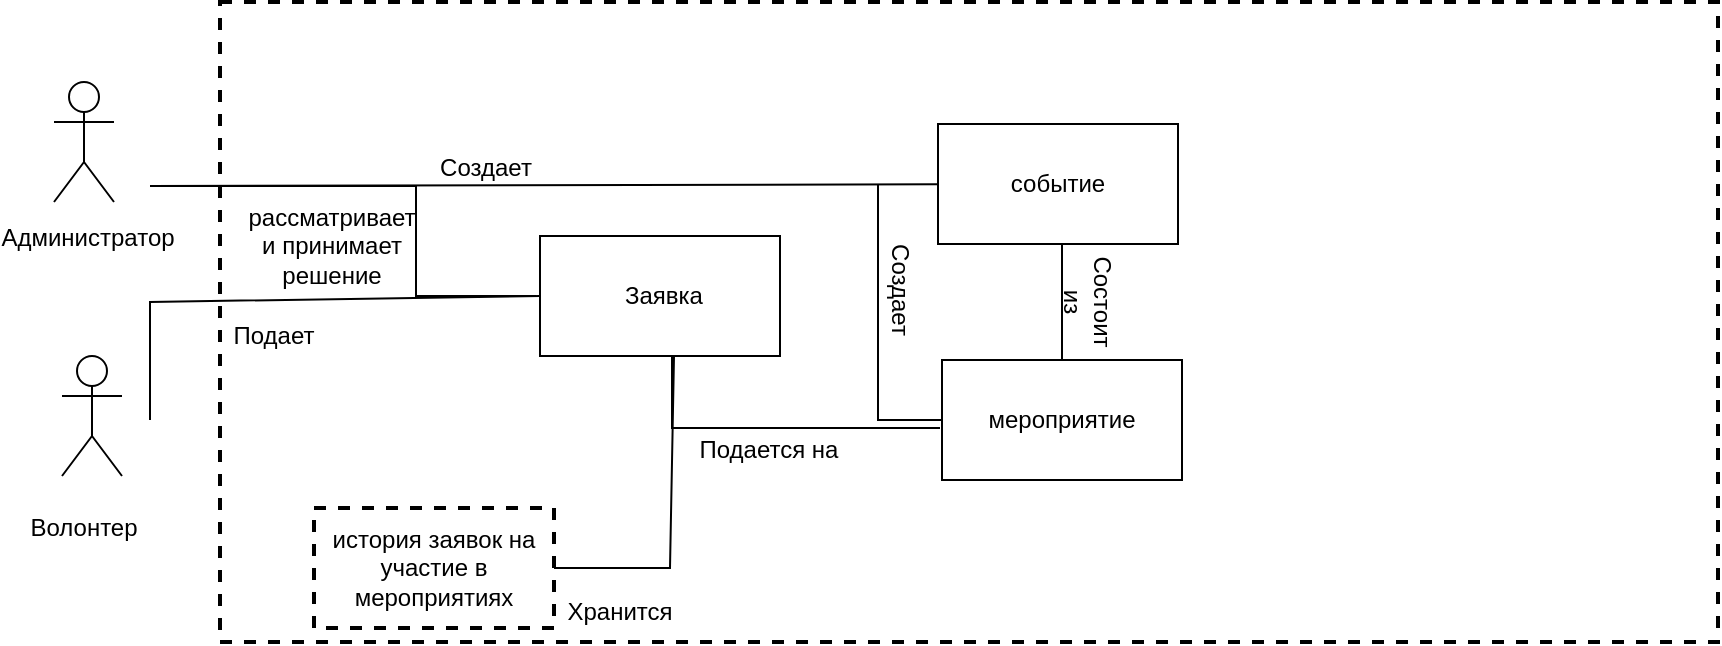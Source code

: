 <mxfile version="24.8.3">
  <diagram name="Страница — 1" id="bv03ICq6Dp4Je9cSqZLH">
    <mxGraphModel dx="1434" dy="746" grid="0" gridSize="10" guides="1" tooltips="1" connect="1" arrows="1" fold="1" page="1" pageScale="1" pageWidth="1169" pageHeight="1654" math="0" shadow="0">
      <root>
        <mxCell id="0" />
        <mxCell id="1" parent="0" />
        <mxCell id="wqrPw1n5rwPjWdhEKw8x-1" value="Actor" style="shape=umlActor;verticalLabelPosition=bottom;verticalAlign=top;html=1;outlineConnect=0;labelPosition=center;align=center;textOpacity=0;" parent="1" vertex="1">
          <mxGeometry x="256" y="213" width="30" height="60" as="geometry" />
        </mxCell>
        <mxCell id="wqrPw1n5rwPjWdhEKw8x-2" value="Actor" style="shape=umlActor;verticalLabelPosition=bottom;verticalAlign=top;html=1;outlineConnect=0;textOpacity=0;" parent="1" vertex="1">
          <mxGeometry x="260" y="350" width="30" height="60" as="geometry" />
        </mxCell>
        <mxCell id="wqrPw1n5rwPjWdhEKw8x-7" value="" style="rounded=0;whiteSpace=wrap;html=1;dashed=1;strokeWidth=2;" parent="1" vertex="1">
          <mxGeometry x="339" y="173" width="749" height="320" as="geometry" />
        </mxCell>
        <mxCell id="wqrPw1n5rwPjWdhEKw8x-13" value="событие" style="rounded=0;whiteSpace=wrap;html=1;" parent="1" vertex="1">
          <mxGeometry x="698" y="234" width="120" height="60" as="geometry" />
        </mxCell>
        <mxCell id="wqrPw1n5rwPjWdhEKw8x-14" value="мероприятие" style="rounded=0;whiteSpace=wrap;html=1;" parent="1" vertex="1">
          <mxGeometry x="700" y="352" width="120" height="60" as="geometry" />
        </mxCell>
        <mxCell id="wqrPw1n5rwPjWdhEKw8x-15" value="Администратор" style="text;html=1;align=center;verticalAlign=middle;whiteSpace=wrap;rounded=0;" parent="1" vertex="1">
          <mxGeometry x="243" y="276" width="60" height="30" as="geometry" />
        </mxCell>
        <mxCell id="wqrPw1n5rwPjWdhEKw8x-17" value="Волонтер" style="text;html=1;align=center;verticalAlign=middle;whiteSpace=wrap;rounded=0;" parent="1" vertex="1">
          <mxGeometry x="241" y="421" width="60" height="30" as="geometry" />
        </mxCell>
        <mxCell id="wqrPw1n5rwPjWdhEKw8x-21" value="" style="endArrow=none;html=1;rounded=0;exitX=0.5;exitY=0;exitDx=0;exitDy=0;" parent="1" source="wqrPw1n5rwPjWdhEKw8x-14" edge="1">
          <mxGeometry width="50" height="50" relative="1" as="geometry">
            <mxPoint x="783" y="329" as="sourcePoint" />
            <mxPoint x="760" y="294" as="targetPoint" />
          </mxGeometry>
        </mxCell>
        <mxCell id="wqrPw1n5rwPjWdhEKw8x-24" value="Состоит из" style="text;html=1;align=center;verticalAlign=middle;whiteSpace=wrap;rounded=0;rotation=90;" parent="1" vertex="1">
          <mxGeometry x="743" y="308" width="60" height="30" as="geometry" />
        </mxCell>
        <mxCell id="wqrPw1n5rwPjWdhEKw8x-26" value="история заявок на участие в мероприятиях" style="rounded=0;whiteSpace=wrap;html=1;dashed=1;strokeWidth=2;" parent="1" vertex="1">
          <mxGeometry x="386" y="426" width="120" height="60" as="geometry" />
        </mxCell>
        <mxCell id="wqrPw1n5rwPjWdhEKw8x-29" value="Создает" style="text;html=1;align=center;verticalAlign=middle;whiteSpace=wrap;rounded=0;" parent="1" vertex="1">
          <mxGeometry x="442" y="241" width="60" height="30" as="geometry" />
        </mxCell>
        <mxCell id="wqrPw1n5rwPjWdhEKw8x-30" value="" style="endArrow=none;html=1;rounded=0;" parent="1" target="wqrPw1n5rwPjWdhEKw8x-13" edge="1">
          <mxGeometry width="50" height="50" relative="1" as="geometry">
            <mxPoint x="304" y="265" as="sourcePoint" />
            <mxPoint x="406" y="258" as="targetPoint" />
          </mxGeometry>
        </mxCell>
        <mxCell id="wqrPw1n5rwPjWdhEKw8x-42" value="Создает" style="text;html=1;align=center;verticalAlign=middle;whiteSpace=wrap;rounded=0;rotation=90;" parent="1" vertex="1">
          <mxGeometry x="649" y="302" width="60" height="30" as="geometry" />
        </mxCell>
        <mxCell id="wqrPw1n5rwPjWdhEKw8x-46" value="" style="rounded=0;whiteSpace=wrap;html=1;" parent="1" vertex="1">
          <mxGeometry x="499" y="290" width="120" height="60" as="geometry" />
        </mxCell>
        <mxCell id="wqrPw1n5rwPjWdhEKw8x-47" value="" style="endArrow=none;html=1;rounded=0;entryX=0;entryY=0.5;entryDx=0;entryDy=0;" parent="1" target="wqrPw1n5rwPjWdhEKw8x-46" edge="1">
          <mxGeometry width="50" height="50" relative="1" as="geometry">
            <mxPoint x="304" y="382" as="sourcePoint" />
            <mxPoint x="354" y="332" as="targetPoint" />
            <Array as="points">
              <mxPoint x="304" y="323" />
            </Array>
          </mxGeometry>
        </mxCell>
        <mxCell id="wqrPw1n5rwPjWdhEKw8x-48" value="Подает" style="text;html=1;align=center;verticalAlign=middle;whiteSpace=wrap;rounded=0;" parent="1" vertex="1">
          <mxGeometry x="336" y="325" width="60" height="30" as="geometry" />
        </mxCell>
        <mxCell id="wqrPw1n5rwPjWdhEKw8x-49" value="Заявка" style="text;html=1;align=center;verticalAlign=middle;whiteSpace=wrap;rounded=0;" parent="1" vertex="1">
          <mxGeometry x="531" y="305" width="60" height="30" as="geometry" />
        </mxCell>
        <mxCell id="wqrPw1n5rwPjWdhEKw8x-51" value="" style="endArrow=none;html=1;rounded=0;" parent="1" edge="1">
          <mxGeometry width="50" height="50" relative="1" as="geometry">
            <mxPoint x="699" y="386" as="sourcePoint" />
            <mxPoint x="565" y="350" as="targetPoint" />
            <Array as="points">
              <mxPoint x="565" y="386" />
            </Array>
          </mxGeometry>
        </mxCell>
        <mxCell id="wqrPw1n5rwPjWdhEKw8x-52" value="Подается на" style="text;html=1;align=center;verticalAlign=middle;whiteSpace=wrap;rounded=0;" parent="1" vertex="1">
          <mxGeometry x="572" y="382" width="83" height="30" as="geometry" />
        </mxCell>
        <mxCell id="wqrPw1n5rwPjWdhEKw8x-53" value="" style="endArrow=none;html=1;rounded=0;exitX=0;exitY=0.5;exitDx=0;exitDy=0;" parent="1" source="wqrPw1n5rwPjWdhEKw8x-14" edge="1">
          <mxGeometry width="50" height="50" relative="1" as="geometry">
            <mxPoint x="618" y="314" as="sourcePoint" />
            <mxPoint x="668" y="264" as="targetPoint" />
            <Array as="points">
              <mxPoint x="668" y="382" />
            </Array>
          </mxGeometry>
        </mxCell>
        <mxCell id="wqrPw1n5rwPjWdhEKw8x-54" value="" style="endArrow=none;html=1;rounded=0;exitX=1;exitY=0.5;exitDx=0;exitDy=0;" parent="1" source="wqrPw1n5rwPjWdhEKw8x-26" edge="1">
          <mxGeometry width="50" height="50" relative="1" as="geometry">
            <mxPoint x="516" y="400" as="sourcePoint" />
            <mxPoint x="566" y="350" as="targetPoint" />
            <Array as="points">
              <mxPoint x="564" y="456" />
            </Array>
          </mxGeometry>
        </mxCell>
        <mxCell id="wqrPw1n5rwPjWdhEKw8x-57" value="Хранится" style="text;html=1;align=center;verticalAlign=middle;whiteSpace=wrap;rounded=0;" parent="1" vertex="1">
          <mxGeometry x="509" y="463" width="60" height="30" as="geometry" />
        </mxCell>
        <mxCell id="wqrPw1n5rwPjWdhEKw8x-58" value="" style="endArrow=none;html=1;rounded=0;" parent="1" edge="1">
          <mxGeometry width="50" height="50" relative="1" as="geometry">
            <mxPoint x="305" y="265" as="sourcePoint" />
            <mxPoint x="497" y="320" as="targetPoint" />
            <Array as="points">
              <mxPoint x="437" y="265" />
              <mxPoint x="437" y="320" />
            </Array>
          </mxGeometry>
        </mxCell>
        <mxCell id="wqrPw1n5rwPjWdhEKw8x-59" value="рассматривает и принимает решение" style="text;html=1;align=center;verticalAlign=middle;whiteSpace=wrap;rounded=0;" parent="1" vertex="1">
          <mxGeometry x="365" y="280" width="60" height="30" as="geometry" />
        </mxCell>
      </root>
    </mxGraphModel>
  </diagram>
</mxfile>
